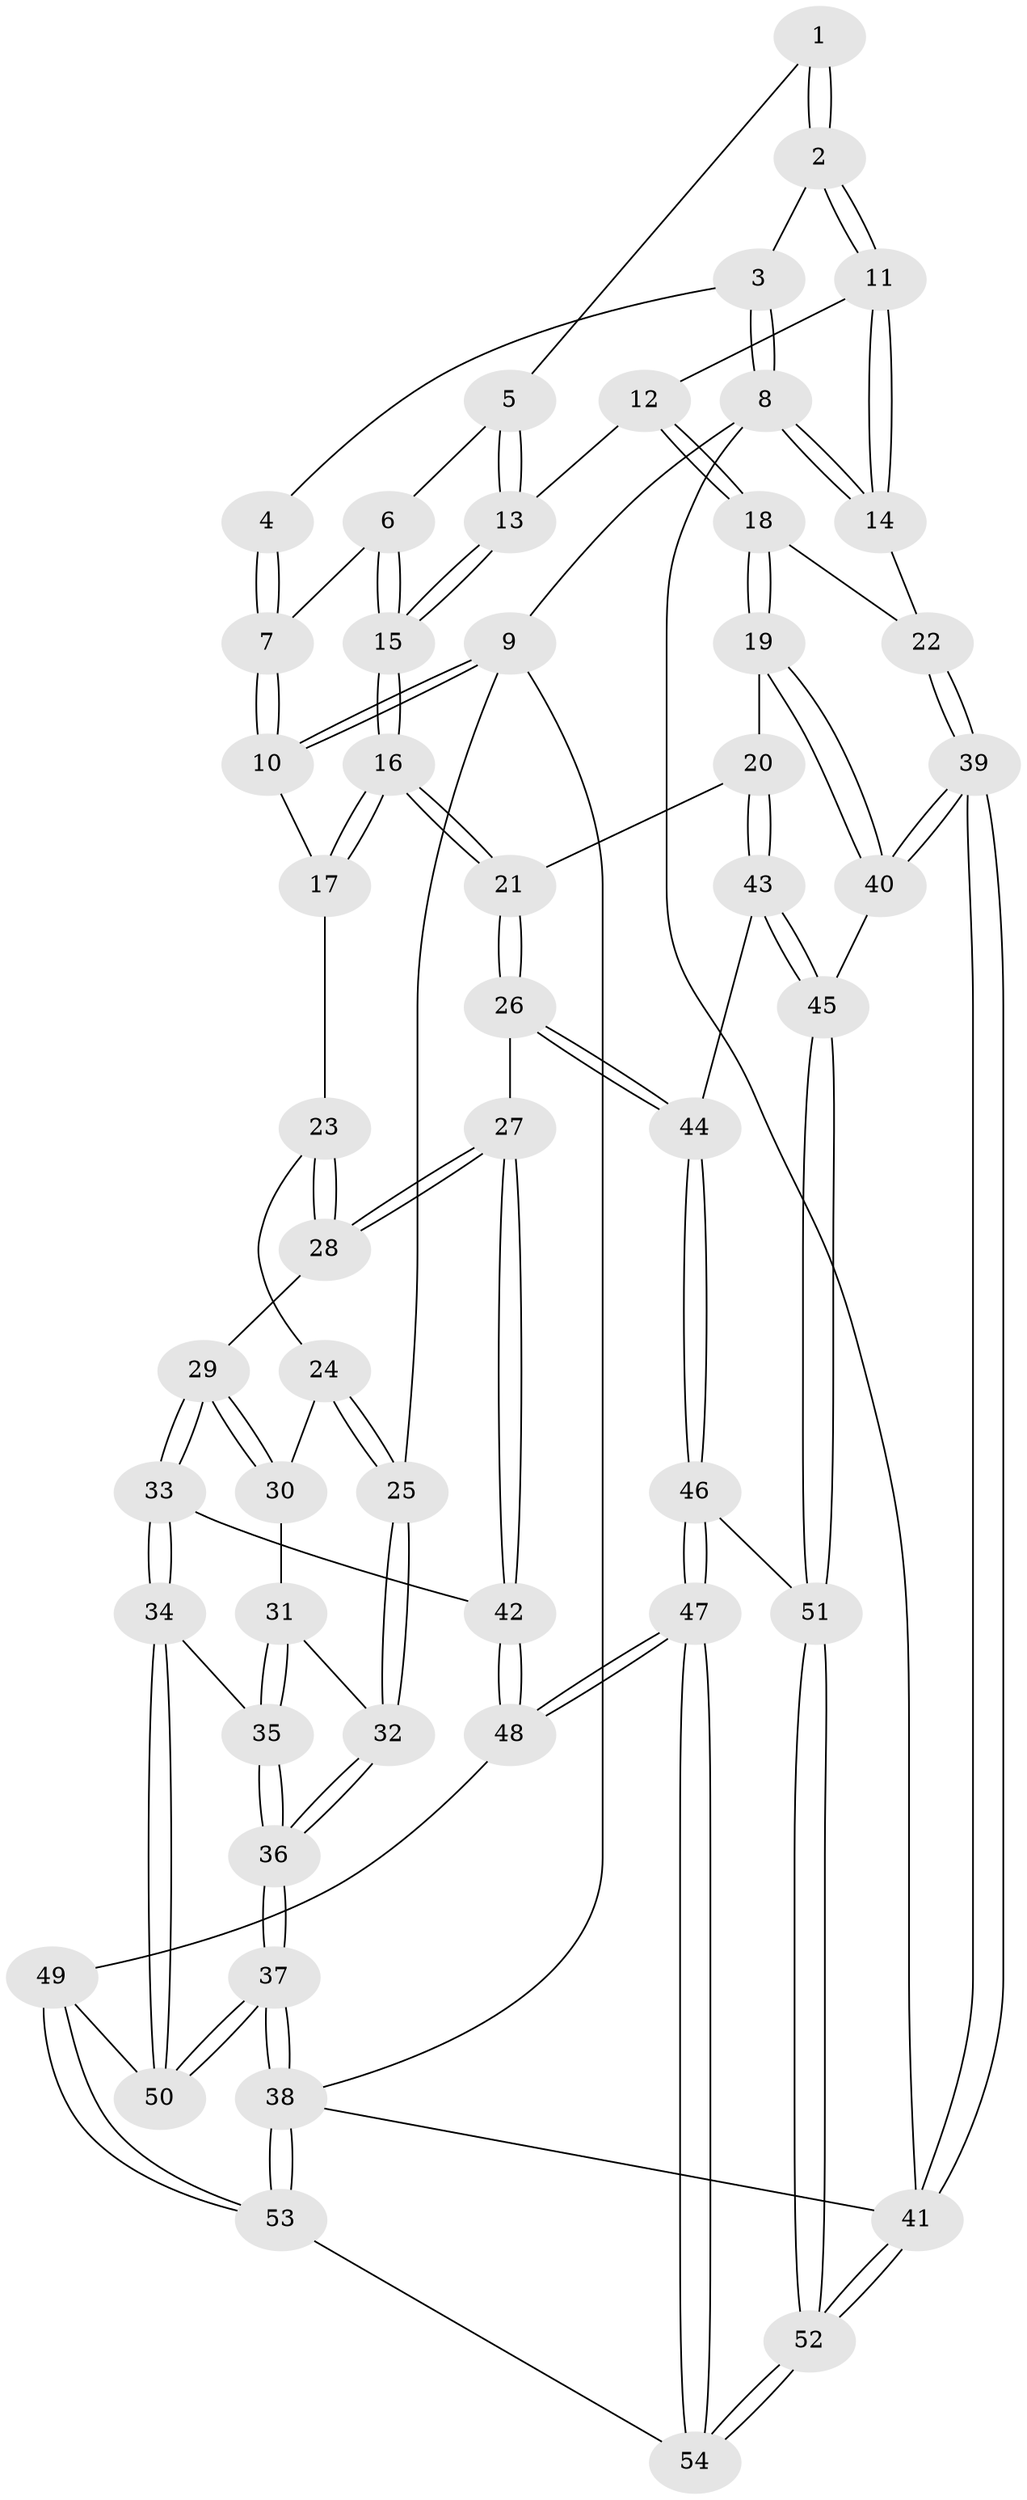 // Generated by graph-tools (version 1.1) at 2025/51/03/09/25 03:51:11]
// undirected, 54 vertices, 132 edges
graph export_dot {
graph [start="1"]
  node [color=gray90,style=filled];
  1 [pos="+0.6729827027567546+0.015579842938355506"];
  2 [pos="+0.8081001073365578+0.07477578431731759"];
  3 [pos="+1+0"];
  4 [pos="+0.6538437661705852+0"];
  5 [pos="+0.6549334855667827+0.05801641717404751"];
  6 [pos="+0.4618539574077438+0.08738428564346941"];
  7 [pos="+0.28539385284043267+0"];
  8 [pos="+1+0"];
  9 [pos="+0+0"];
  10 [pos="+0.047269852808574944+0"];
  11 [pos="+0.8107744859616067+0.11640441969050659"];
  12 [pos="+0.7303925552363608+0.20347918051572286"];
  13 [pos="+0.68574460156344+0.19882078776520634"];
  14 [pos="+1+0.23175639198671658"];
  15 [pos="+0.5209100245795085+0.280794447304978"];
  16 [pos="+0.5141401433849527+0.29782600072492466"];
  17 [pos="+0.3325463504005425+0.31218206169798757"];
  18 [pos="+0.8609398434789464+0.35853016704886514"];
  19 [pos="+0.7819675536291437+0.4594659094184931"];
  20 [pos="+0.7708874344853679+0.4647877264917799"];
  21 [pos="+0.546700502898373+0.3901143771137193"];
  22 [pos="+1+0.2749657712410816"];
  23 [pos="+0.3147721675881244+0.3305249221437829"];
  24 [pos="+0.15583120010213808+0.35315784782965703"];
  25 [pos="+0+0.20801492066407054"];
  26 [pos="+0.49246991638771115+0.5175016306983953"];
  27 [pos="+0.36641974051587617+0.5675553286138563"];
  28 [pos="+0.3143711588506605+0.3350040644630178"];
  29 [pos="+0.2261517698454863+0.5118962337313477"];
  30 [pos="+0.1843646539211649+0.45862154017604334"];
  31 [pos="+0.054398751081683905+0.49114141373132986"];
  32 [pos="+0+0.2615810206588566"];
  33 [pos="+0.24402783939944192+0.5798067268971493"];
  34 [pos="+0.18383473371251802+0.627590626748725"];
  35 [pos="+0.09950078585385963+0.584878211530512"];
  36 [pos="+0+0.7262524010590822"];
  37 [pos="+0+0.9725814968095459"];
  38 [pos="+0+1"];
  39 [pos="+1+0.637680303745707"];
  40 [pos="+0.9463415596961464+0.6070014719864972"];
  41 [pos="+1+1"];
  42 [pos="+0.3551816677005247+0.5771623435164772"];
  43 [pos="+0.7325187620488343+0.5836743675178667"];
  44 [pos="+0.5794138614654744+0.6394097932393269"];
  45 [pos="+0.7946346864894024+0.7152688117578223"];
  46 [pos="+0.5585522812850828+0.7961256982807335"];
  47 [pos="+0.5331833493623929+0.818886910585467"];
  48 [pos="+0.4010438736616906+0.7320273014430876"];
  49 [pos="+0.2410725810517491+0.8046947085488876"];
  50 [pos="+0.1726456660927175+0.7052192285569454"];
  51 [pos="+0.7873516817812138+0.7885393905324838"];
  52 [pos="+1+1"];
  53 [pos="+0.2423732047703536+1"];
  54 [pos="+0.47607609363067843+1"];
  1 -- 2;
  1 -- 2;
  1 -- 5;
  2 -- 3;
  2 -- 11;
  2 -- 11;
  3 -- 4;
  3 -- 8;
  3 -- 8;
  4 -- 7;
  4 -- 7;
  5 -- 6;
  5 -- 13;
  5 -- 13;
  6 -- 7;
  6 -- 15;
  6 -- 15;
  7 -- 10;
  7 -- 10;
  8 -- 9;
  8 -- 14;
  8 -- 14;
  8 -- 41;
  9 -- 10;
  9 -- 10;
  9 -- 25;
  9 -- 38;
  10 -- 17;
  11 -- 12;
  11 -- 14;
  11 -- 14;
  12 -- 13;
  12 -- 18;
  12 -- 18;
  13 -- 15;
  13 -- 15;
  14 -- 22;
  15 -- 16;
  15 -- 16;
  16 -- 17;
  16 -- 17;
  16 -- 21;
  16 -- 21;
  17 -- 23;
  18 -- 19;
  18 -- 19;
  18 -- 22;
  19 -- 20;
  19 -- 40;
  19 -- 40;
  20 -- 21;
  20 -- 43;
  20 -- 43;
  21 -- 26;
  21 -- 26;
  22 -- 39;
  22 -- 39;
  23 -- 24;
  23 -- 28;
  23 -- 28;
  24 -- 25;
  24 -- 25;
  24 -- 30;
  25 -- 32;
  25 -- 32;
  26 -- 27;
  26 -- 44;
  26 -- 44;
  27 -- 28;
  27 -- 28;
  27 -- 42;
  27 -- 42;
  28 -- 29;
  29 -- 30;
  29 -- 30;
  29 -- 33;
  29 -- 33;
  30 -- 31;
  31 -- 32;
  31 -- 35;
  31 -- 35;
  32 -- 36;
  32 -- 36;
  33 -- 34;
  33 -- 34;
  33 -- 42;
  34 -- 35;
  34 -- 50;
  34 -- 50;
  35 -- 36;
  35 -- 36;
  36 -- 37;
  36 -- 37;
  37 -- 38;
  37 -- 38;
  37 -- 50;
  37 -- 50;
  38 -- 53;
  38 -- 53;
  38 -- 41;
  39 -- 40;
  39 -- 40;
  39 -- 41;
  39 -- 41;
  40 -- 45;
  41 -- 52;
  41 -- 52;
  42 -- 48;
  42 -- 48;
  43 -- 44;
  43 -- 45;
  43 -- 45;
  44 -- 46;
  44 -- 46;
  45 -- 51;
  45 -- 51;
  46 -- 47;
  46 -- 47;
  46 -- 51;
  47 -- 48;
  47 -- 48;
  47 -- 54;
  47 -- 54;
  48 -- 49;
  49 -- 50;
  49 -- 53;
  49 -- 53;
  51 -- 52;
  51 -- 52;
  52 -- 54;
  52 -- 54;
  53 -- 54;
}
